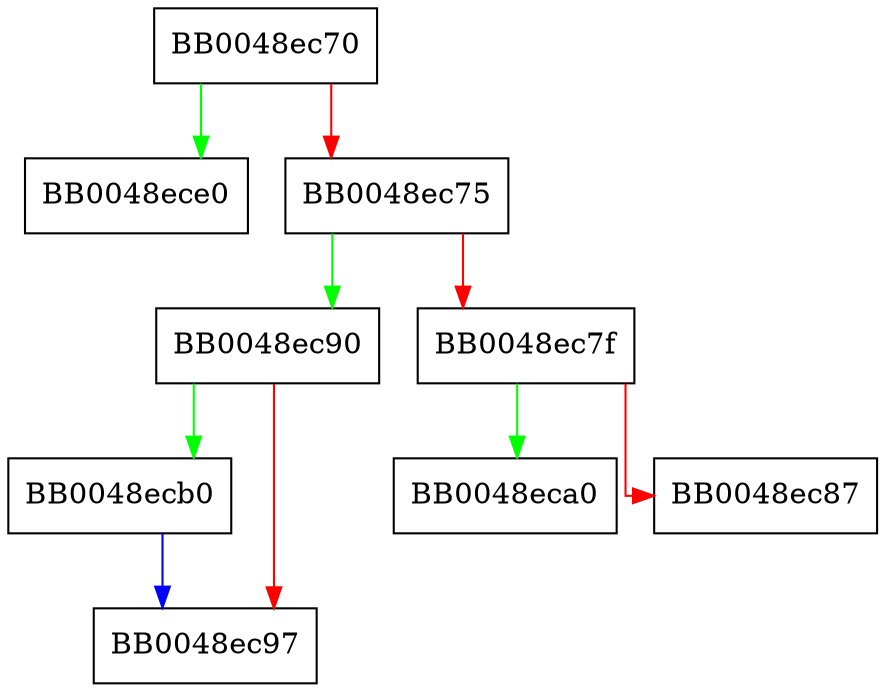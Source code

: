 digraph SSL_accept {
  node [shape="box"];
  graph [splines=ortho];
  BB0048ec70 -> BB0048ece0 [color="green"];
  BB0048ec70 -> BB0048ec75 [color="red"];
  BB0048ec75 -> BB0048ec90 [color="green"];
  BB0048ec75 -> BB0048ec7f [color="red"];
  BB0048ec7f -> BB0048eca0 [color="green"];
  BB0048ec7f -> BB0048ec87 [color="red"];
  BB0048ec90 -> BB0048ecb0 [color="green"];
  BB0048ec90 -> BB0048ec97 [color="red"];
  BB0048ecb0 -> BB0048ec97 [color="blue"];
}